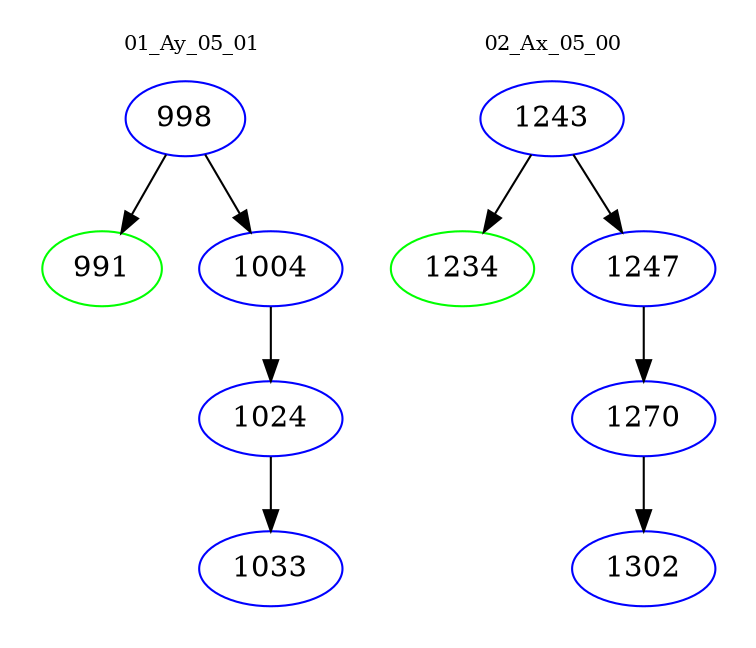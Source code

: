 digraph{
subgraph cluster_0 {
color = white
label = "01_Ay_05_01";
fontsize=10;
T0_998 [label="998", color="blue"]
T0_998 -> T0_991 [color="black"]
T0_991 [label="991", color="green"]
T0_998 -> T0_1004 [color="black"]
T0_1004 [label="1004", color="blue"]
T0_1004 -> T0_1024 [color="black"]
T0_1024 [label="1024", color="blue"]
T0_1024 -> T0_1033 [color="black"]
T0_1033 [label="1033", color="blue"]
}
subgraph cluster_1 {
color = white
label = "02_Ax_05_00";
fontsize=10;
T1_1243 [label="1243", color="blue"]
T1_1243 -> T1_1234 [color="black"]
T1_1234 [label="1234", color="green"]
T1_1243 -> T1_1247 [color="black"]
T1_1247 [label="1247", color="blue"]
T1_1247 -> T1_1270 [color="black"]
T1_1270 [label="1270", color="blue"]
T1_1270 -> T1_1302 [color="black"]
T1_1302 [label="1302", color="blue"]
}
}
